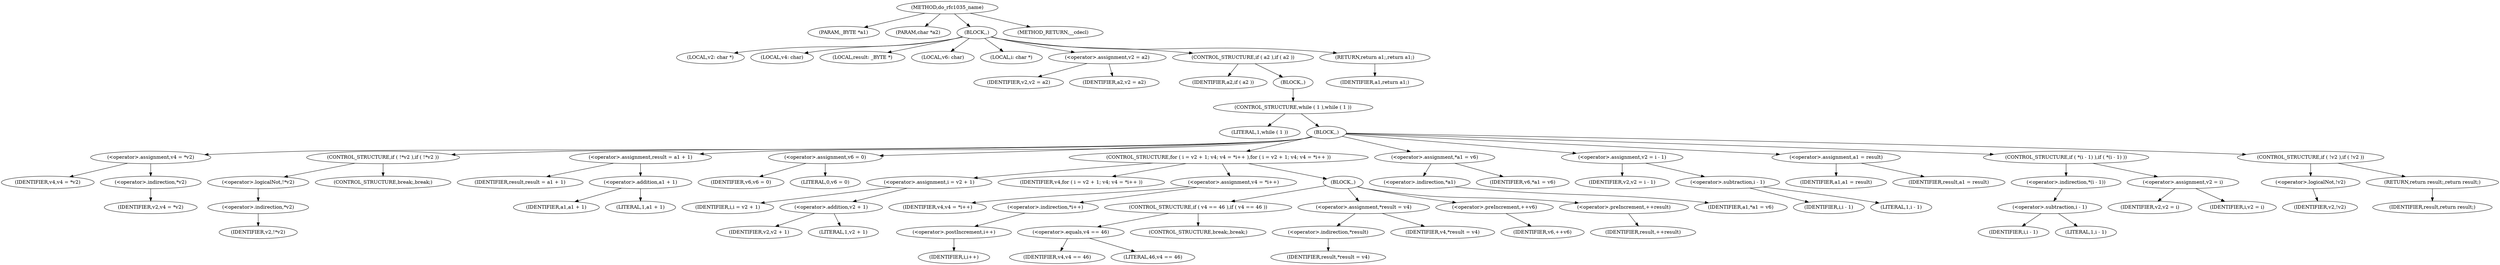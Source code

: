 digraph do_rfc1035_name {  
"1000106" [label = "(METHOD,do_rfc1035_name)" ]
"1000107" [label = "(PARAM,_BYTE *a1)" ]
"1000108" [label = "(PARAM,char *a2)" ]
"1000109" [label = "(BLOCK,,)" ]
"1000110" [label = "(LOCAL,v2: char *)" ]
"1000111" [label = "(LOCAL,v4: char)" ]
"1000112" [label = "(LOCAL,result: _BYTE *)" ]
"1000113" [label = "(LOCAL,v6: char)" ]
"1000114" [label = "(LOCAL,i: char *)" ]
"1000115" [label = "(<operator>.assignment,v2 = a2)" ]
"1000116" [label = "(IDENTIFIER,v2,v2 = a2)" ]
"1000117" [label = "(IDENTIFIER,a2,v2 = a2)" ]
"1000118" [label = "(CONTROL_STRUCTURE,if ( a2 ),if ( a2 ))" ]
"1000119" [label = "(IDENTIFIER,a2,if ( a2 ))" ]
"1000120" [label = "(BLOCK,,)" ]
"1000121" [label = "(CONTROL_STRUCTURE,while ( 1 ),while ( 1 ))" ]
"1000122" [label = "(LITERAL,1,while ( 1 ))" ]
"1000123" [label = "(BLOCK,,)" ]
"1000124" [label = "(<operator>.assignment,v4 = *v2)" ]
"1000125" [label = "(IDENTIFIER,v4,v4 = *v2)" ]
"1000126" [label = "(<operator>.indirection,*v2)" ]
"1000127" [label = "(IDENTIFIER,v2,v4 = *v2)" ]
"1000128" [label = "(CONTROL_STRUCTURE,if ( !*v2 ),if ( !*v2 ))" ]
"1000129" [label = "(<operator>.logicalNot,!*v2)" ]
"1000130" [label = "(<operator>.indirection,*v2)" ]
"1000131" [label = "(IDENTIFIER,v2,!*v2)" ]
"1000132" [label = "(CONTROL_STRUCTURE,break;,break;)" ]
"1000133" [label = "(<operator>.assignment,result = a1 + 1)" ]
"1000134" [label = "(IDENTIFIER,result,result = a1 + 1)" ]
"1000135" [label = "(<operator>.addition,a1 + 1)" ]
"1000136" [label = "(IDENTIFIER,a1,a1 + 1)" ]
"1000137" [label = "(LITERAL,1,a1 + 1)" ]
"1000138" [label = "(<operator>.assignment,v6 = 0)" ]
"1000139" [label = "(IDENTIFIER,v6,v6 = 0)" ]
"1000140" [label = "(LITERAL,0,v6 = 0)" ]
"1000141" [label = "(CONTROL_STRUCTURE,for ( i = v2 + 1; v4; v4 = *i++ ),for ( i = v2 + 1; v4; v4 = *i++ ))" ]
"1000142" [label = "(<operator>.assignment,i = v2 + 1)" ]
"1000143" [label = "(IDENTIFIER,i,i = v2 + 1)" ]
"1000144" [label = "(<operator>.addition,v2 + 1)" ]
"1000145" [label = "(IDENTIFIER,v2,v2 + 1)" ]
"1000146" [label = "(LITERAL,1,v2 + 1)" ]
"1000147" [label = "(IDENTIFIER,v4,for ( i = v2 + 1; v4; v4 = *i++ ))" ]
"1000148" [label = "(<operator>.assignment,v4 = *i++)" ]
"1000149" [label = "(IDENTIFIER,v4,v4 = *i++)" ]
"1000150" [label = "(<operator>.indirection,*i++)" ]
"1000151" [label = "(<operator>.postIncrement,i++)" ]
"1000152" [label = "(IDENTIFIER,i,i++)" ]
"1000153" [label = "(BLOCK,,)" ]
"1000154" [label = "(CONTROL_STRUCTURE,if ( v4 == 46 ),if ( v4 == 46 ))" ]
"1000155" [label = "(<operator>.equals,v4 == 46)" ]
"1000156" [label = "(IDENTIFIER,v4,v4 == 46)" ]
"1000157" [label = "(LITERAL,46,v4 == 46)" ]
"1000158" [label = "(CONTROL_STRUCTURE,break;,break;)" ]
"1000159" [label = "(<operator>.assignment,*result = v4)" ]
"1000160" [label = "(<operator>.indirection,*result)" ]
"1000161" [label = "(IDENTIFIER,result,*result = v4)" ]
"1000162" [label = "(IDENTIFIER,v4,*result = v4)" ]
"1000163" [label = "(<operator>.preIncrement,++v6)" ]
"1000164" [label = "(IDENTIFIER,v6,++v6)" ]
"1000165" [label = "(<operator>.preIncrement,++result)" ]
"1000166" [label = "(IDENTIFIER,result,++result)" ]
"1000167" [label = "(<operator>.assignment,*a1 = v6)" ]
"1000168" [label = "(<operator>.indirection,*a1)" ]
"1000169" [label = "(IDENTIFIER,a1,*a1 = v6)" ]
"1000170" [label = "(IDENTIFIER,v6,*a1 = v6)" ]
"1000171" [label = "(<operator>.assignment,v2 = i - 1)" ]
"1000172" [label = "(IDENTIFIER,v2,v2 = i - 1)" ]
"1000173" [label = "(<operator>.subtraction,i - 1)" ]
"1000174" [label = "(IDENTIFIER,i,i - 1)" ]
"1000175" [label = "(LITERAL,1,i - 1)" ]
"1000176" [label = "(<operator>.assignment,a1 = result)" ]
"1000177" [label = "(IDENTIFIER,a1,a1 = result)" ]
"1000178" [label = "(IDENTIFIER,result,a1 = result)" ]
"1000179" [label = "(CONTROL_STRUCTURE,if ( *(i - 1) ),if ( *(i - 1) ))" ]
"1000180" [label = "(<operator>.indirection,*(i - 1))" ]
"1000181" [label = "(<operator>.subtraction,i - 1)" ]
"1000182" [label = "(IDENTIFIER,i,i - 1)" ]
"1000183" [label = "(LITERAL,1,i - 1)" ]
"1000184" [label = "(<operator>.assignment,v2 = i)" ]
"1000185" [label = "(IDENTIFIER,v2,v2 = i)" ]
"1000186" [label = "(IDENTIFIER,i,v2 = i)" ]
"1000187" [label = "(CONTROL_STRUCTURE,if ( !v2 ),if ( !v2 ))" ]
"1000188" [label = "(<operator>.logicalNot,!v2)" ]
"1000189" [label = "(IDENTIFIER,v2,!v2)" ]
"1000190" [label = "(RETURN,return result;,return result;)" ]
"1000191" [label = "(IDENTIFIER,result,return result;)" ]
"1000192" [label = "(RETURN,return a1;,return a1;)" ]
"1000193" [label = "(IDENTIFIER,a1,return a1;)" ]
"1000194" [label = "(METHOD_RETURN,__cdecl)" ]
  "1000106" -> "1000107" 
  "1000106" -> "1000108" 
  "1000106" -> "1000109" 
  "1000106" -> "1000194" 
  "1000109" -> "1000110" 
  "1000109" -> "1000111" 
  "1000109" -> "1000112" 
  "1000109" -> "1000113" 
  "1000109" -> "1000114" 
  "1000109" -> "1000115" 
  "1000109" -> "1000118" 
  "1000109" -> "1000192" 
  "1000115" -> "1000116" 
  "1000115" -> "1000117" 
  "1000118" -> "1000119" 
  "1000118" -> "1000120" 
  "1000120" -> "1000121" 
  "1000121" -> "1000122" 
  "1000121" -> "1000123" 
  "1000123" -> "1000124" 
  "1000123" -> "1000128" 
  "1000123" -> "1000133" 
  "1000123" -> "1000138" 
  "1000123" -> "1000141" 
  "1000123" -> "1000167" 
  "1000123" -> "1000171" 
  "1000123" -> "1000176" 
  "1000123" -> "1000179" 
  "1000123" -> "1000187" 
  "1000124" -> "1000125" 
  "1000124" -> "1000126" 
  "1000126" -> "1000127" 
  "1000128" -> "1000129" 
  "1000128" -> "1000132" 
  "1000129" -> "1000130" 
  "1000130" -> "1000131" 
  "1000133" -> "1000134" 
  "1000133" -> "1000135" 
  "1000135" -> "1000136" 
  "1000135" -> "1000137" 
  "1000138" -> "1000139" 
  "1000138" -> "1000140" 
  "1000141" -> "1000142" 
  "1000141" -> "1000147" 
  "1000141" -> "1000148" 
  "1000141" -> "1000153" 
  "1000142" -> "1000143" 
  "1000142" -> "1000144" 
  "1000144" -> "1000145" 
  "1000144" -> "1000146" 
  "1000148" -> "1000149" 
  "1000148" -> "1000150" 
  "1000150" -> "1000151" 
  "1000151" -> "1000152" 
  "1000153" -> "1000154" 
  "1000153" -> "1000159" 
  "1000153" -> "1000163" 
  "1000153" -> "1000165" 
  "1000154" -> "1000155" 
  "1000154" -> "1000158" 
  "1000155" -> "1000156" 
  "1000155" -> "1000157" 
  "1000159" -> "1000160" 
  "1000159" -> "1000162" 
  "1000160" -> "1000161" 
  "1000163" -> "1000164" 
  "1000165" -> "1000166" 
  "1000167" -> "1000168" 
  "1000167" -> "1000170" 
  "1000168" -> "1000169" 
  "1000171" -> "1000172" 
  "1000171" -> "1000173" 
  "1000173" -> "1000174" 
  "1000173" -> "1000175" 
  "1000176" -> "1000177" 
  "1000176" -> "1000178" 
  "1000179" -> "1000180" 
  "1000179" -> "1000184" 
  "1000180" -> "1000181" 
  "1000181" -> "1000182" 
  "1000181" -> "1000183" 
  "1000184" -> "1000185" 
  "1000184" -> "1000186" 
  "1000187" -> "1000188" 
  "1000187" -> "1000190" 
  "1000188" -> "1000189" 
  "1000190" -> "1000191" 
  "1000192" -> "1000193" 
}
